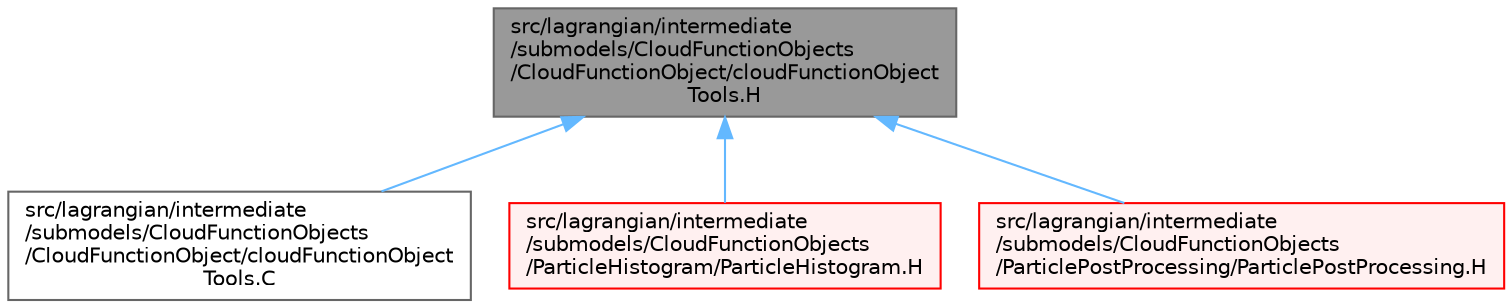 digraph "src/lagrangian/intermediate/submodels/CloudFunctionObjects/CloudFunctionObject/cloudFunctionObjectTools.H"
{
 // LATEX_PDF_SIZE
  bgcolor="transparent";
  edge [fontname=Helvetica,fontsize=10,labelfontname=Helvetica,labelfontsize=10];
  node [fontname=Helvetica,fontsize=10,shape=box,height=0.2,width=0.4];
  Node1 [id="Node000001",label="src/lagrangian/intermediate\l/submodels/CloudFunctionObjects\l/CloudFunctionObject/cloudFunctionObject\lTools.H",height=0.2,width=0.4,color="gray40", fillcolor="grey60", style="filled", fontcolor="black",tooltip=" "];
  Node1 -> Node2 [id="edge1_Node000001_Node000002",dir="back",color="steelblue1",style="solid",tooltip=" "];
  Node2 [id="Node000002",label="src/lagrangian/intermediate\l/submodels/CloudFunctionObjects\l/CloudFunctionObject/cloudFunctionObject\lTools.C",height=0.2,width=0.4,color="grey40", fillcolor="white", style="filled",URL="$cloudFunctionObjectTools_8C.html",tooltip=" "];
  Node1 -> Node3 [id="edge2_Node000001_Node000003",dir="back",color="steelblue1",style="solid",tooltip=" "];
  Node3 [id="Node000003",label="src/lagrangian/intermediate\l/submodels/CloudFunctionObjects\l/ParticleHistogram/ParticleHistogram.H",height=0.2,width=0.4,color="red", fillcolor="#FFF0F0", style="filled",URL="$ParticleHistogram_8H.html",tooltip=" "];
  Node1 -> Node16 [id="edge3_Node000001_Node000016",dir="back",color="steelblue1",style="solid",tooltip=" "];
  Node16 [id="Node000016",label="src/lagrangian/intermediate\l/submodels/CloudFunctionObjects\l/ParticlePostProcessing/ParticlePostProcessing.H",height=0.2,width=0.4,color="red", fillcolor="#FFF0F0", style="filled",URL="$ParticlePostProcessing_8H.html",tooltip=" "];
}
